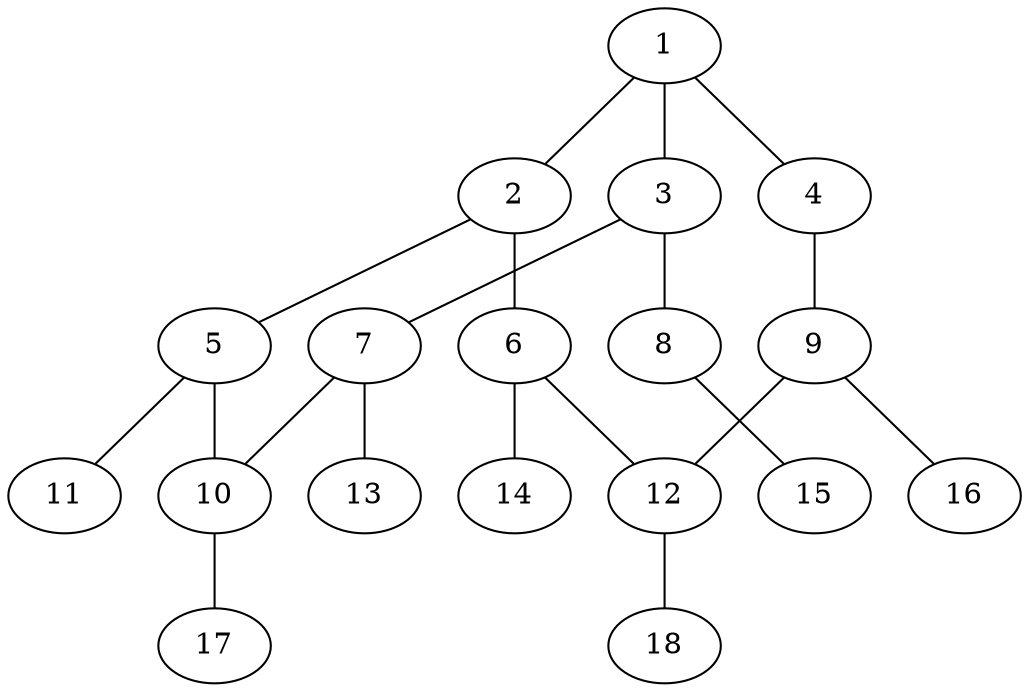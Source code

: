 graph molecule_3397 {
	1	 [chem=C];
	2	 [chem=C];
	1 -- 2	 [valence=1];
	3	 [chem=C];
	1 -- 3	 [valence=1];
	4	 [chem=N];
	1 -- 4	 [valence=2];
	5	 [chem=C];
	2 -- 5	 [valence=1];
	6	 [chem=C];
	2 -- 6	 [valence=2];
	7	 [chem=C];
	3 -- 7	 [valence=2];
	8	 [chem=O];
	3 -- 8	 [valence=1];
	9	 [chem=C];
	4 -- 9	 [valence=1];
	10	 [chem=C];
	5 -- 10	 [valence=2];
	11	 [chem=Cl];
	5 -- 11	 [valence=1];
	12	 [chem=C];
	6 -- 12	 [valence=1];
	14	 [chem=H];
	6 -- 14	 [valence=1];
	7 -- 10	 [valence=1];
	13	 [chem=Cl];
	7 -- 13	 [valence=1];
	15	 [chem=H];
	8 -- 15	 [valence=1];
	9 -- 12	 [valence=2];
	16	 [chem=H];
	9 -- 16	 [valence=1];
	17	 [chem=H];
	10 -- 17	 [valence=1];
	18	 [chem=H];
	12 -- 18	 [valence=1];
}
